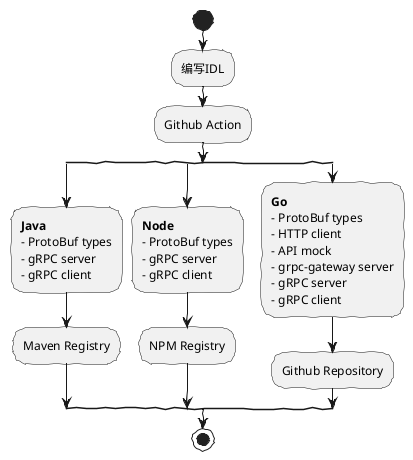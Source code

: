 @startuml ci
skinparam monochrome true
skinparam handwritten true

start

:编写IDL;
:Github Action;
split
  :**Java**
  - ProtoBuf types
  - gRPC server
  - gRPC client;
  :Maven Registry;
split again
  :**Node**  
  - ProtoBuf types
  - gRPC server
  - gRPC client;
  :NPM Registry;
split again
  :**Go**
  - ProtoBuf types
  - HTTP client
  - API mock
  - grpc-gateway server
  - gRPC server
  - gRPC client;
  :Github Repository;
end split

stop

@enduml
